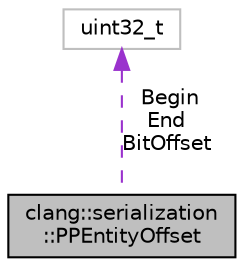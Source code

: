 digraph "clang::serialization::PPEntityOffset"
{
 // LATEX_PDF_SIZE
  bgcolor="transparent";
  edge [fontname="Helvetica",fontsize="10",labelfontname="Helvetica",labelfontsize="10"];
  node [fontname="Helvetica",fontsize="10",shape=record];
  Node1 [label="clang::serialization\l::PPEntityOffset",height=0.2,width=0.4,color="black", fillcolor="grey75", style="filled", fontcolor="black",tooltip="Source range/offset of a preprocessed entity."];
  Node2 -> Node1 [dir="back",color="darkorchid3",fontsize="10",style="dashed",label=" Begin\nEnd\nBitOffset" ,fontname="Helvetica"];
  Node2 [label="uint32_t",height=0.2,width=0.4,color="grey75",tooltip=" "];
}
